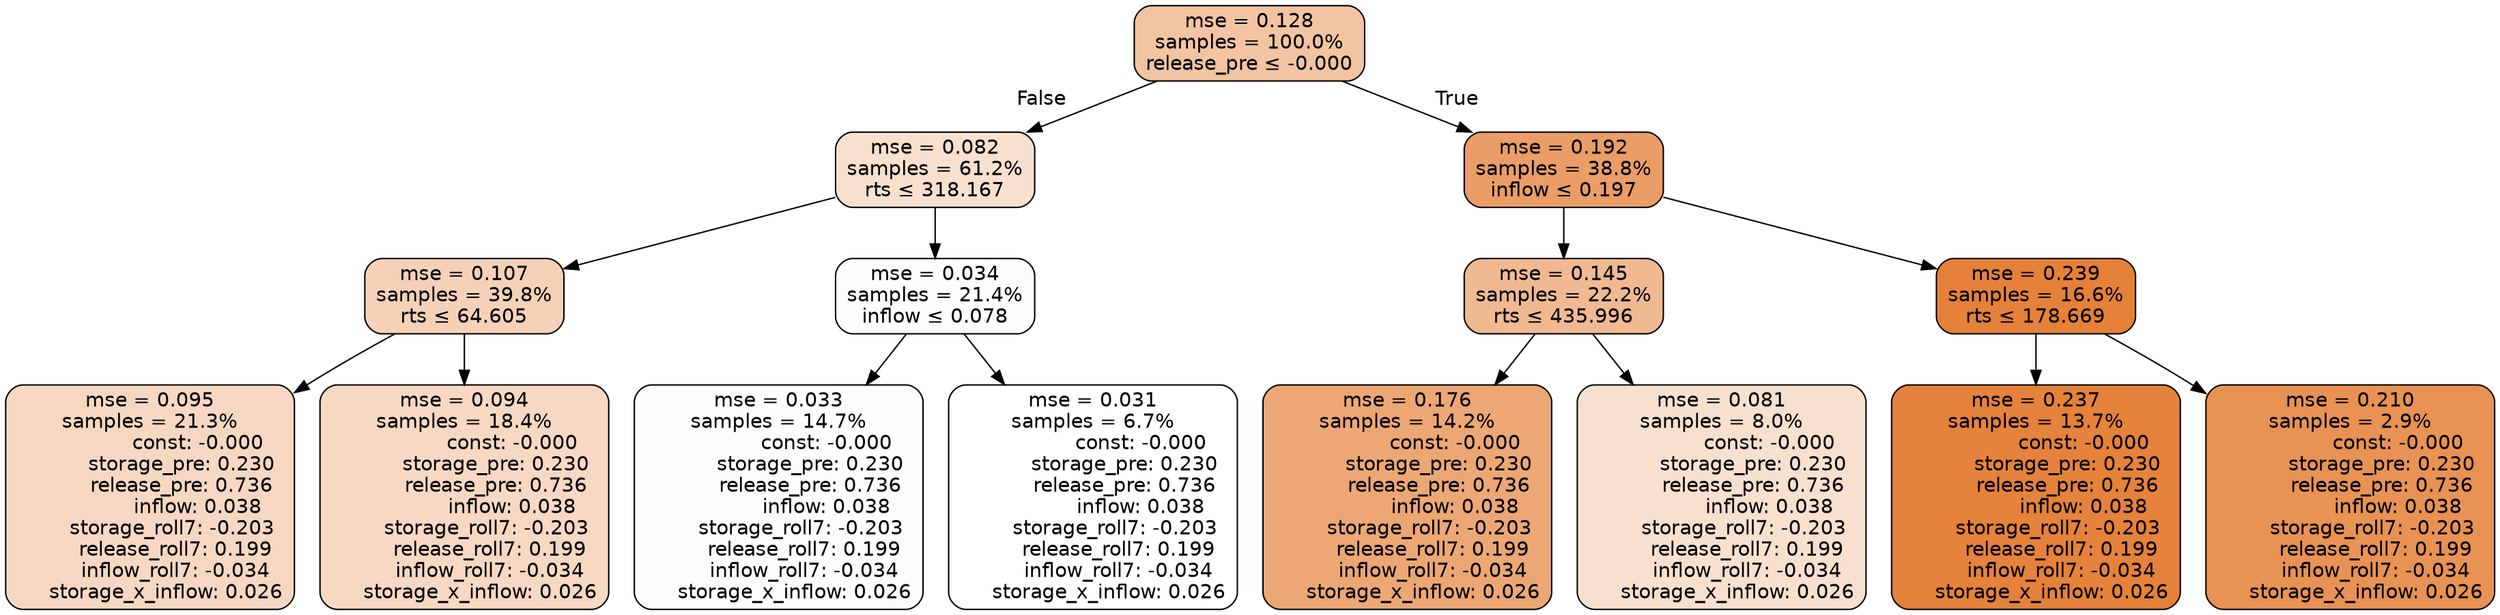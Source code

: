 digraph tree {
node [shape=rectangle, style="filled, rounded", color="black", fontname=helvetica] ;
edge [fontname=helvetica] ;
	"0" [label="mse = 0.128
samples = 100.0%
release_pre &le; -0.000", fillcolor="#f2c4a2"]
	"1" [label="mse = 0.082
samples = 61.2%
rts &le; 318.167", fillcolor="#f8e0ce"]
	"2" [label="mse = 0.107
samples = 39.8%
rts &le; 64.605", fillcolor="#f5d1b7"]
	"3" [label="mse = 0.095
samples = 21.3%
               const: -0.000
          storage_pre: 0.230
          release_pre: 0.736
               inflow: 0.038
       storage_roll7: -0.203
        release_roll7: 0.199
        inflow_roll7: -0.034
     storage_x_inflow: 0.026", fillcolor="#f6d8c2"]
	"4" [label="mse = 0.094
samples = 18.4%
               const: -0.000
          storage_pre: 0.230
          release_pre: 0.736
               inflow: 0.038
       storage_roll7: -0.203
        release_roll7: 0.199
        inflow_roll7: -0.034
     storage_x_inflow: 0.026", fillcolor="#f7d8c2"]
	"5" [label="mse = 0.034
samples = 21.4%
inflow &le; 0.078", fillcolor="#fefdfc"]
	"6" [label="mse = 0.033
samples = 14.7%
               const: -0.000
          storage_pre: 0.230
          release_pre: 0.736
               inflow: 0.038
       storage_roll7: -0.203
        release_roll7: 0.199
        inflow_roll7: -0.034
     storage_x_inflow: 0.026", fillcolor="#fefdfd"]
	"7" [label="mse = 0.031
samples = 6.7%
               const: -0.000
          storage_pre: 0.230
          release_pre: 0.736
               inflow: 0.038
       storage_roll7: -0.203
        release_roll7: 0.199
        inflow_roll7: -0.034
     storage_x_inflow: 0.026", fillcolor="#ffffff"]
	"8" [label="mse = 0.192
samples = 38.8%
inflow &le; 0.197", fillcolor="#ea9d66"]
	"9" [label="mse = 0.145
samples = 22.2%
rts &le; 435.996", fillcolor="#f0b992"]
	"10" [label="mse = 0.176
samples = 14.2%
               const: -0.000
          storage_pre: 0.230
          release_pre: 0.736
               inflow: 0.038
       storage_roll7: -0.203
        release_roll7: 0.199
        inflow_roll7: -0.034
     storage_x_inflow: 0.026", fillcolor="#eca775"]
	"11" [label="mse = 0.081
samples = 8.0%
               const: -0.000
          storage_pre: 0.230
          release_pre: 0.736
               inflow: 0.038
       storage_roll7: -0.203
        release_roll7: 0.199
        inflow_roll7: -0.034
     storage_x_inflow: 0.026", fillcolor="#f8e0cf"]
	"12" [label="mse = 0.239
samples = 16.6%
rts &le; 178.669", fillcolor="#e58139"]
	"13" [label="mse = 0.237
samples = 13.7%
               const: -0.000
          storage_pre: 0.230
          release_pre: 0.736
               inflow: 0.038
       storage_roll7: -0.203
        release_roll7: 0.199
        inflow_roll7: -0.034
     storage_x_inflow: 0.026", fillcolor="#e5823b"]
	"14" [label="mse = 0.210
samples = 2.9%
               const: -0.000
          storage_pre: 0.230
          release_pre: 0.736
               inflow: 0.038
       storage_roll7: -0.203
        release_roll7: 0.199
        inflow_roll7: -0.034
     storage_x_inflow: 0.026", fillcolor="#e89254"]

	"0" -> "1" [labeldistance=2.5, labelangle=45, headlabel="False"]
	"1" -> "2"
	"2" -> "3"
	"2" -> "4"
	"1" -> "5"
	"5" -> "6"
	"5" -> "7"
	"0" -> "8" [labeldistance=2.5, labelangle=-45, headlabel="True"]
	"8" -> "9"
	"9" -> "10"
	"9" -> "11"
	"8" -> "12"
	"12" -> "13"
	"12" -> "14"
}
